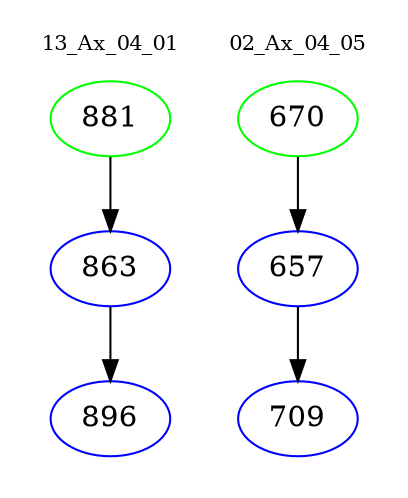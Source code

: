 digraph{
subgraph cluster_0 {
color = white
label = "13_Ax_04_01";
fontsize=10;
T0_881 [label="881", color="green"]
T0_881 -> T0_863 [color="black"]
T0_863 [label="863", color="blue"]
T0_863 -> T0_896 [color="black"]
T0_896 [label="896", color="blue"]
}
subgraph cluster_1 {
color = white
label = "02_Ax_04_05";
fontsize=10;
T1_670 [label="670", color="green"]
T1_670 -> T1_657 [color="black"]
T1_657 [label="657", color="blue"]
T1_657 -> T1_709 [color="black"]
T1_709 [label="709", color="blue"]
}
}

